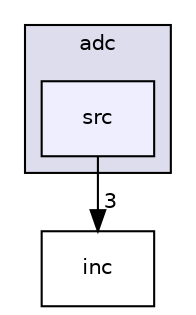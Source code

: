 digraph "fpsoc/driver/ps_driver/adc/src" {
  compound=true
  node [ fontsize="10", fontname="Helvetica"];
  edge [ labelfontsize="10", labelfontname="Helvetica"];
  subgraph clusterdir_f4e4dd559517e1203d3fb05d709867db {
    graph [ bgcolor="#ddddee", pencolor="black", label="adc" fontname="Helvetica", fontsize="10", URL="dir_f4e4dd559517e1203d3fb05d709867db.html"]
  dir_8fe22adac413efa959d058346ae8f953 [shape=box, label="src", style="filled", fillcolor="#eeeeff", pencolor="black", URL="dir_8fe22adac413efa959d058346ae8f953.html"];
  }
  dir_4c3cc60d2dcf23b9703023f1188157a8 [shape=box label="inc" URL="dir_4c3cc60d2dcf23b9703023f1188157a8.html"];
  dir_8fe22adac413efa959d058346ae8f953->dir_4c3cc60d2dcf23b9703023f1188157a8 [headlabel="3", labeldistance=1.5 headhref="dir_000006_000005.html"];
}
